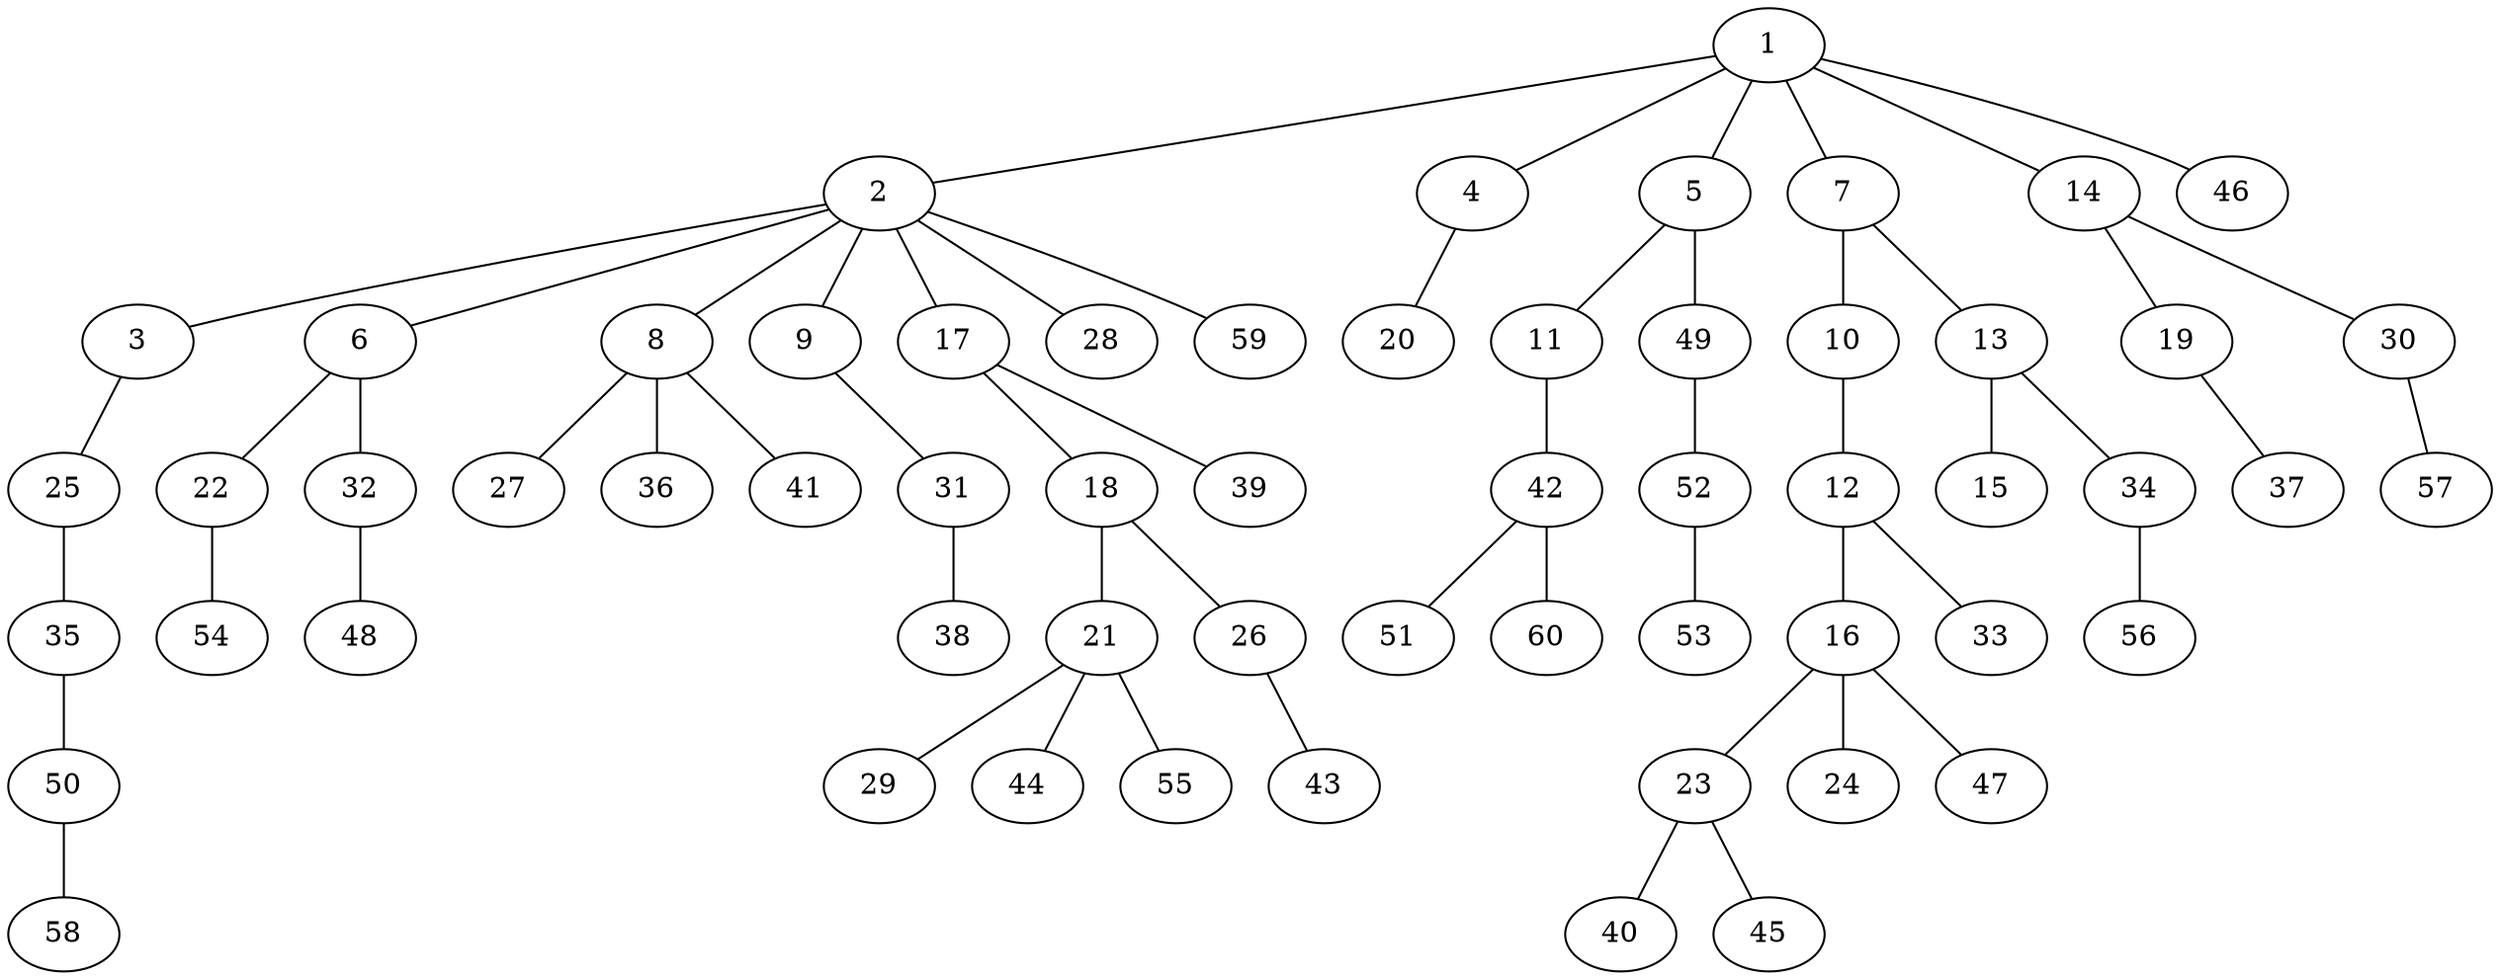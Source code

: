 graph graphname {1--2
1--4
1--5
1--7
1--14
1--46
2--3
2--6
2--8
2--9
2--17
2--28
2--59
3--25
4--20
5--11
5--49
6--22
6--32
7--10
7--13
8--27
8--36
8--41
9--31
10--12
11--42
12--16
12--33
13--15
13--34
14--19
14--30
16--23
16--24
16--47
17--18
17--39
18--21
18--26
19--37
21--29
21--44
21--55
22--54
23--40
23--45
25--35
26--43
30--57
31--38
32--48
34--56
35--50
42--51
42--60
49--52
50--58
52--53
}